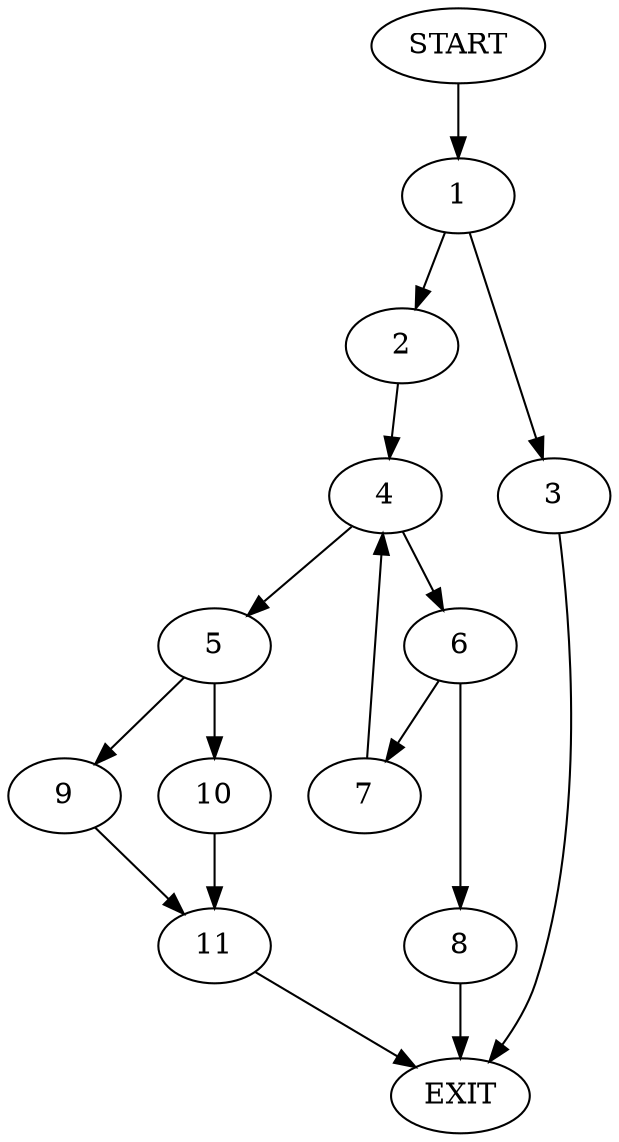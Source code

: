digraph {
0 [label="START"]
12 [label="EXIT"]
0 -> 1
1 -> 2
1 -> 3
3 -> 12
2 -> 4
4 -> 5
4 -> 6
6 -> 7
6 -> 8
5 -> 9
5 -> 10
8 -> 12
7 -> 4
9 -> 11
10 -> 11
11 -> 12
}
